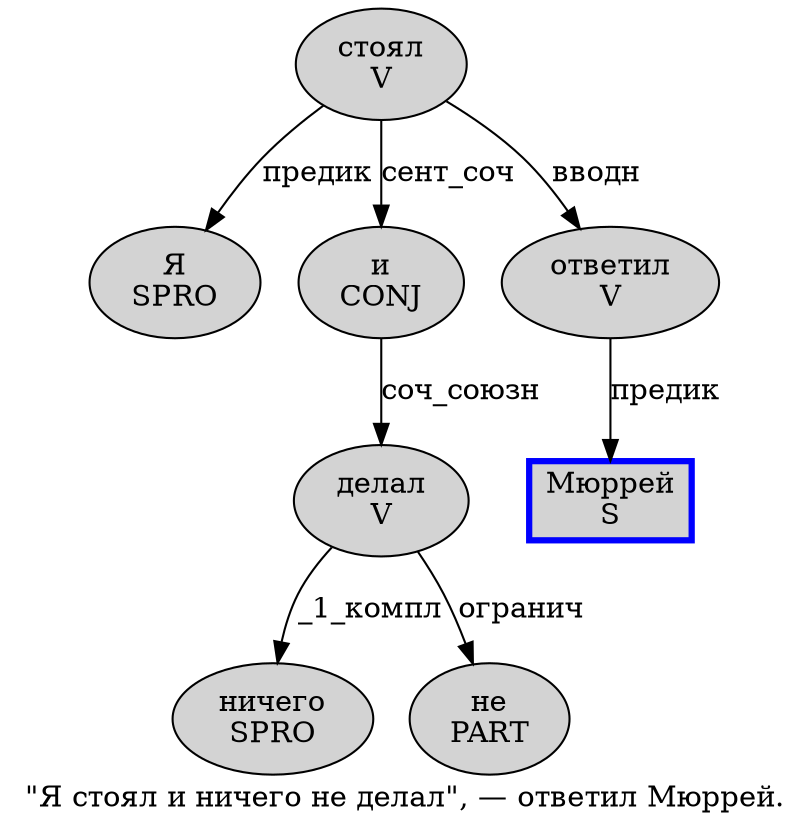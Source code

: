 digraph SENTENCE_1608 {
	graph [label="\"Я стоял и ничего не делал\", — ответил Мюррей."]
	node [style=filled]
		1 [label="Я
SPRO" color="" fillcolor=lightgray penwidth=1 shape=ellipse]
		2 [label="стоял
V" color="" fillcolor=lightgray penwidth=1 shape=ellipse]
		3 [label="и
CONJ" color="" fillcolor=lightgray penwidth=1 shape=ellipse]
		4 [label="ничего
SPRO" color="" fillcolor=lightgray penwidth=1 shape=ellipse]
		5 [label="не
PART" color="" fillcolor=lightgray penwidth=1 shape=ellipse]
		6 [label="делал
V" color="" fillcolor=lightgray penwidth=1 shape=ellipse]
		10 [label="ответил
V" color="" fillcolor=lightgray penwidth=1 shape=ellipse]
		11 [label="Мюррей
S" color=blue fillcolor=lightgray penwidth=3 shape=box]
			3 -> 6 [label="соч_союзн"]
			2 -> 1 [label="предик"]
			2 -> 3 [label="сент_соч"]
			2 -> 10 [label="вводн"]
			10 -> 11 [label="предик"]
			6 -> 4 [label="_1_компл"]
			6 -> 5 [label="огранич"]
}